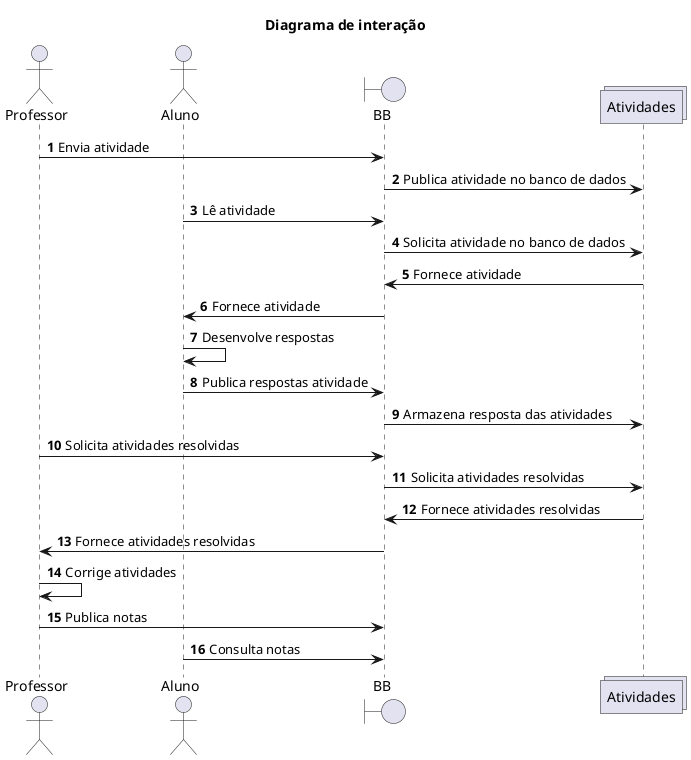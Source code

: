 @startuml
title Diagrama de interação
actor Professor
actor Aluno
boundary BB
collections Atividades

autonumber
Professor -> BB: Envia atividade
BB -> Atividades: Publica atividade no banco de dados
Aluno -> BB: Lê atividade
BB -> Atividades: Solicita atividade no banco de dados
Atividades -> BB: Fornece atividade
BB -> Aluno: Fornece atividade
Aluno -> Aluno: Desenvolve respostas
Aluno -> BB: Publica respostas atividade
BB -> Atividades: Armazena resposta das atividades
Professor -> BB: Solicita atividades resolvidas
BB -> Atividades: Solicita atividades resolvidas
Atividades -> BB: Fornece atividades resolvidas
BB -> Professor: Fornece atividades resolvidas
Professor -> Professor: Corrige atividades
Professor -> BB: Publica notas
Aluno -> BB: Consulta notas
@enduml